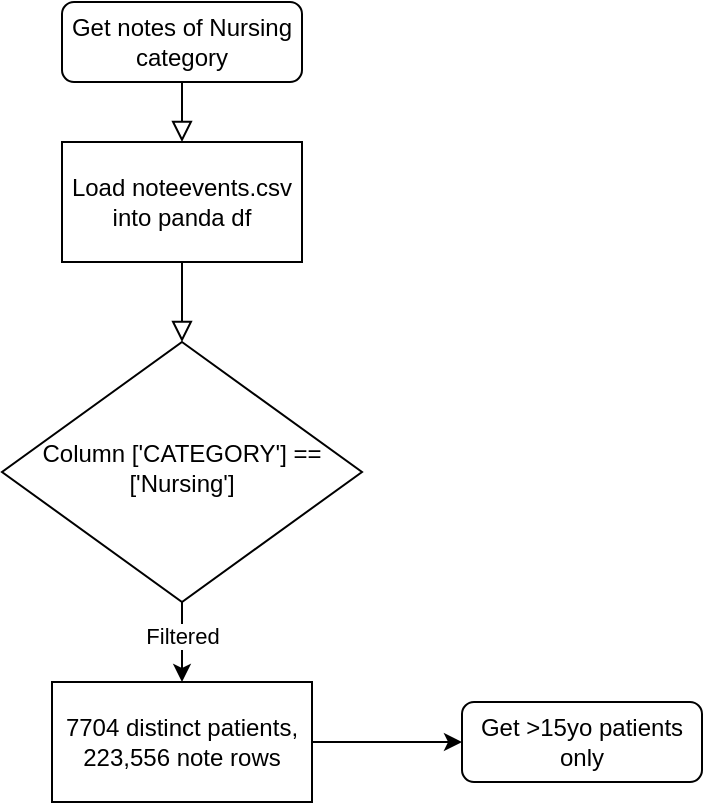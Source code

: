 <mxfile version="24.7.17">
  <diagram id="C5RBs43oDa-KdzZeNtuy" name="Page-1">
    <mxGraphModel dx="554" dy="424" grid="1" gridSize="10" guides="1" tooltips="1" connect="1" arrows="1" fold="1" page="1" pageScale="1" pageWidth="827" pageHeight="1169" math="0" shadow="0">
      <root>
        <mxCell id="WIyWlLk6GJQsqaUBKTNV-0" />
        <mxCell id="WIyWlLk6GJQsqaUBKTNV-1" parent="WIyWlLk6GJQsqaUBKTNV-0" />
        <mxCell id="WIyWlLk6GJQsqaUBKTNV-2" value="" style="rounded=0;html=1;jettySize=auto;orthogonalLoop=1;fontSize=11;endArrow=block;endFill=0;endSize=8;strokeWidth=1;shadow=0;labelBackgroundColor=none;edgeStyle=orthogonalEdgeStyle;" parent="WIyWlLk6GJQsqaUBKTNV-1" source="bfDJ6lVCO712jqjtuw_H-2" target="WIyWlLk6GJQsqaUBKTNV-6" edge="1">
          <mxGeometry relative="1" as="geometry" />
        </mxCell>
        <mxCell id="WIyWlLk6GJQsqaUBKTNV-3" value="Get notes of Nursing category" style="rounded=1;whiteSpace=wrap;html=1;fontSize=12;glass=0;strokeWidth=1;shadow=0;" parent="WIyWlLk6GJQsqaUBKTNV-1" vertex="1">
          <mxGeometry x="160" y="80" width="120" height="40" as="geometry" />
        </mxCell>
        <mxCell id="bfDJ6lVCO712jqjtuw_H-5" value="" style="edgeStyle=orthogonalEdgeStyle;rounded=0;orthogonalLoop=1;jettySize=auto;html=1;" edge="1" parent="WIyWlLk6GJQsqaUBKTNV-1" source="WIyWlLk6GJQsqaUBKTNV-6" target="bfDJ6lVCO712jqjtuw_H-4">
          <mxGeometry relative="1" as="geometry" />
        </mxCell>
        <mxCell id="bfDJ6lVCO712jqjtuw_H-6" value="Filtered" style="edgeLabel;html=1;align=center;verticalAlign=middle;resizable=0;points=[];" vertex="1" connectable="0" parent="bfDJ6lVCO712jqjtuw_H-5">
          <mxGeometry x="-0.16" relative="1" as="geometry">
            <mxPoint as="offset" />
          </mxGeometry>
        </mxCell>
        <mxCell id="WIyWlLk6GJQsqaUBKTNV-6" value="Column [&#39;CATEGORY&#39;] == [&#39;Nursing&#39;]" style="rhombus;whiteSpace=wrap;html=1;shadow=0;fontFamily=Helvetica;fontSize=12;align=center;strokeWidth=1;spacing=6;spacingTop=-4;" parent="WIyWlLk6GJQsqaUBKTNV-1" vertex="1">
          <mxGeometry x="130" y="250" width="180" height="130" as="geometry" />
        </mxCell>
        <mxCell id="bfDJ6lVCO712jqjtuw_H-3" value="" style="rounded=0;html=1;jettySize=auto;orthogonalLoop=1;fontSize=11;endArrow=block;endFill=0;endSize=8;strokeWidth=1;shadow=0;labelBackgroundColor=none;edgeStyle=orthogonalEdgeStyle;" edge="1" parent="WIyWlLk6GJQsqaUBKTNV-1" source="WIyWlLk6GJQsqaUBKTNV-3" target="bfDJ6lVCO712jqjtuw_H-2">
          <mxGeometry relative="1" as="geometry">
            <mxPoint x="220" y="120" as="sourcePoint" />
            <mxPoint x="220" y="240" as="targetPoint" />
          </mxGeometry>
        </mxCell>
        <mxCell id="bfDJ6lVCO712jqjtuw_H-2" value="Load noteevents.csv into panda df" style="rounded=0;whiteSpace=wrap;html=1;" vertex="1" parent="WIyWlLk6GJQsqaUBKTNV-1">
          <mxGeometry x="160" y="150" width="120" height="60" as="geometry" />
        </mxCell>
        <mxCell id="bfDJ6lVCO712jqjtuw_H-8" value="" style="edgeStyle=orthogonalEdgeStyle;rounded=0;orthogonalLoop=1;jettySize=auto;html=1;" edge="1" parent="WIyWlLk6GJQsqaUBKTNV-1" source="bfDJ6lVCO712jqjtuw_H-4" target="bfDJ6lVCO712jqjtuw_H-7">
          <mxGeometry relative="1" as="geometry" />
        </mxCell>
        <mxCell id="bfDJ6lVCO712jqjtuw_H-4" value="7704 distinct patients, 223,556 note rows" style="rounded=0;whiteSpace=wrap;html=1;" vertex="1" parent="WIyWlLk6GJQsqaUBKTNV-1">
          <mxGeometry x="155" y="420" width="130" height="60" as="geometry" />
        </mxCell>
        <mxCell id="bfDJ6lVCO712jqjtuw_H-7" value="Get &amp;gt;15yo patients only" style="rounded=1;whiteSpace=wrap;html=1;fontSize=12;glass=0;strokeWidth=1;shadow=0;" vertex="1" parent="WIyWlLk6GJQsqaUBKTNV-1">
          <mxGeometry x="360" y="430" width="120" height="40" as="geometry" />
        </mxCell>
      </root>
    </mxGraphModel>
  </diagram>
</mxfile>
